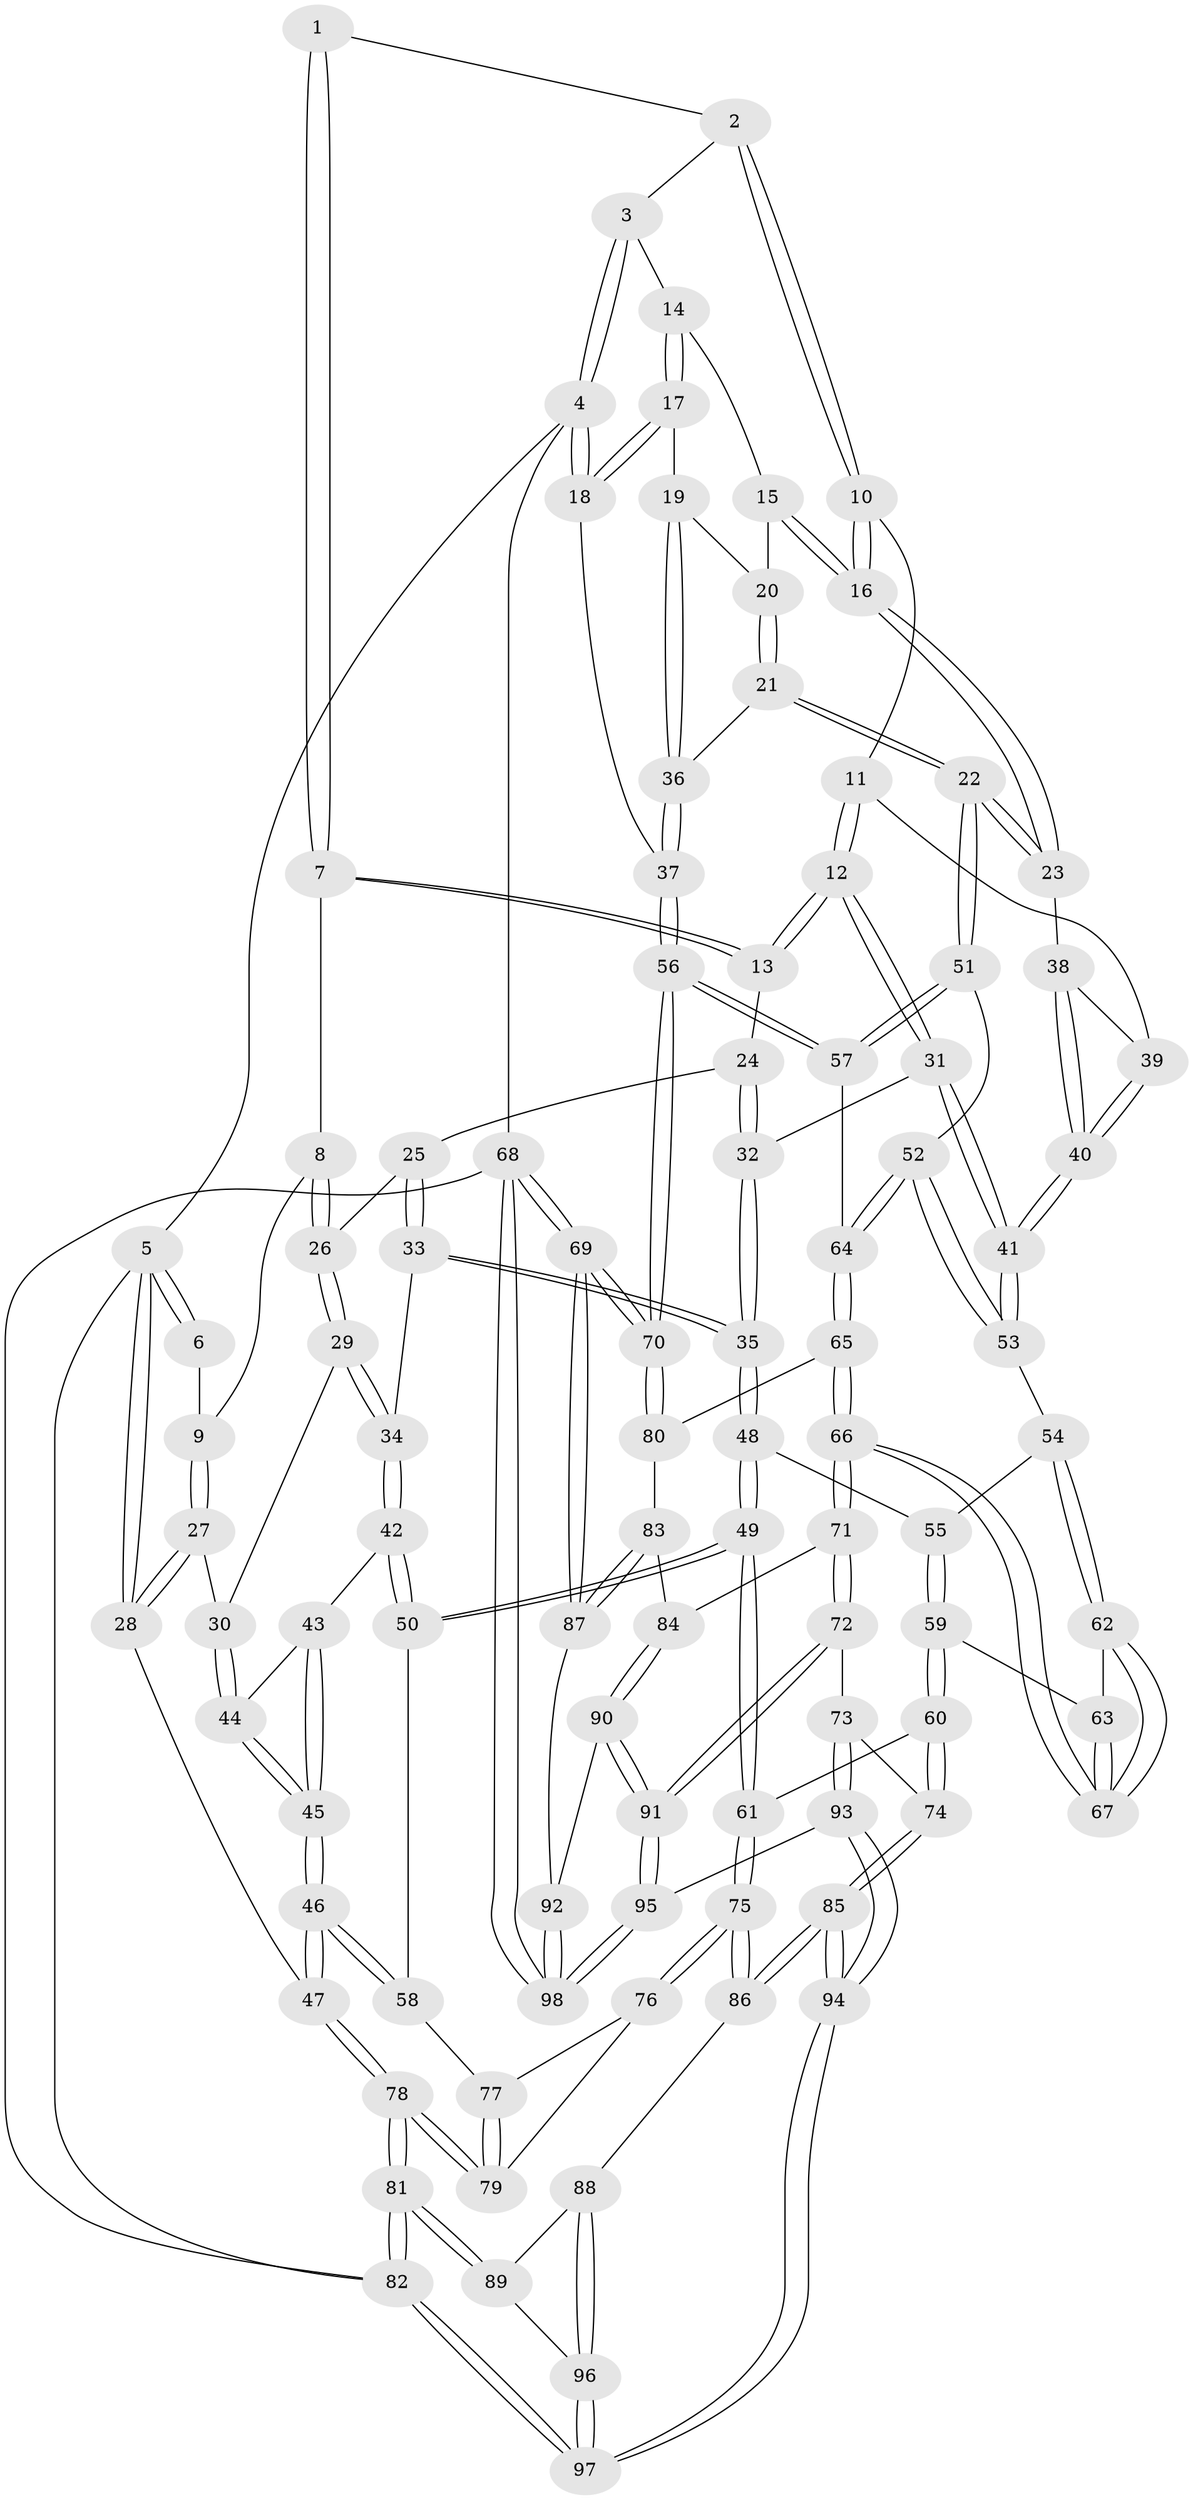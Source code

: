 // Generated by graph-tools (version 1.1) at 2025/38/03/09/25 02:38:27]
// undirected, 98 vertices, 242 edges
graph export_dot {
graph [start="1"]
  node [color=gray90,style=filled];
  1 [pos="+0.36065609457163866+0"];
  2 [pos="+0.6671519829419418+0"];
  3 [pos="+0.7909150452619564+0"];
  4 [pos="+1+0"];
  5 [pos="+0+0"];
  6 [pos="+0.09065551369779065+0"];
  7 [pos="+0.3441075055616373+0"];
  8 [pos="+0.13755860282950913+0.0934023458949742"];
  9 [pos="+0.10264735024872741+0.09826648551248808"];
  10 [pos="+0.5534938561078042+0.1334074916303118"];
  11 [pos="+0.5231760608898972+0.15875804744493027"];
  12 [pos="+0.5139284566798233+0.16131458240706634"];
  13 [pos="+0.36336898735330275+0.0698818270858645"];
  14 [pos="+0.8041092928167471+0"];
  15 [pos="+0.8032288327771165+0"];
  16 [pos="+0.7419593115852471+0.16476648976776775"];
  17 [pos="+1+0.16022127225096625"];
  18 [pos="+1+0.151657557178473"];
  19 [pos="+0.9945705385163841+0.17113031989052513"];
  20 [pos="+0.9015601468773857+0.12000319968040207"];
  21 [pos="+0.832967126750006+0.2997082704933311"];
  22 [pos="+0.815592139418257+0.30904105317580044"];
  23 [pos="+0.7626624617641211+0.26751258856919563"];
  24 [pos="+0.30598524025466267+0.15114197936781773"];
  25 [pos="+0.2981997690115145+0.1550114566198796"];
  26 [pos="+0.291478826382527+0.1560878895800561"];
  27 [pos="+0.010528685285449224+0.1921229723093613"];
  28 [pos="+0+0.22244125885096053"];
  29 [pos="+0.1724175017753763+0.24931248867429082"];
  30 [pos="+0.08162745383878936+0.23604036727484554"];
  31 [pos="+0.4513795750245995+0.29819582447656934"];
  32 [pos="+0.42047966922263624+0.3174298054955546"];
  33 [pos="+0.2788079785446381+0.3222224771994189"];
  34 [pos="+0.24823278813543018+0.32993270713742295"];
  35 [pos="+0.4032260731180084+0.34394253739223224"];
  36 [pos="+0.8917877382102225+0.2805156273041375"];
  37 [pos="+1+0.3807832176857195"];
  38 [pos="+0.7214527358043401+0.27881847105114305"];
  39 [pos="+0.5659933049966933+0.20629502037415404"];
  40 [pos="+0.6075624197785301+0.3430400159257252"];
  41 [pos="+0.5994878666391182+0.351653693380613"];
  42 [pos="+0.2028903901243916+0.41888437056652195"];
  43 [pos="+0.1500620020209517+0.39317471643068846"];
  44 [pos="+0.11389304650960026+0.3336041670221527"];
  45 [pos="+0.014197433959459708+0.44733418579802436"];
  46 [pos="+0+0.49412929808235867"];
  47 [pos="+0+0.4800251891780394"];
  48 [pos="+0.4047834234641863+0.3803853172217099"];
  49 [pos="+0.2562653592816144+0.5422789973836348"];
  50 [pos="+0.23249024359429937+0.5303363349331228"];
  51 [pos="+0.8199304912373135+0.3469723264361602"];
  52 [pos="+0.6348361525873015+0.47165516524175927"];
  53 [pos="+0.5996153360222469+0.45217327733960316"];
  54 [pos="+0.56769860082503+0.465463955710823"];
  55 [pos="+0.4499069275345418+0.43120553947574064"];
  56 [pos="+1+0.6371259211581513"];
  57 [pos="+0.9041919767796337+0.5328563124351021"];
  58 [pos="+0.11093273987841311+0.5575089476747047"];
  59 [pos="+0.4312649357808267+0.5681627243975541"];
  60 [pos="+0.3334632125185678+0.6488516398851158"];
  61 [pos="+0.33031847112546997+0.648049082985356"];
  62 [pos="+0.5572341802438894+0.48665188049270935"];
  63 [pos="+0.4594097289638824+0.5642224205295883"];
  64 [pos="+0.72063065613031+0.5992557533594182"];
  65 [pos="+0.6965993902381636+0.6377820930837297"];
  66 [pos="+0.6069729716069314+0.6824836925585174"];
  67 [pos="+0.554129242441698+0.6021006269313677"];
  68 [pos="+1+1"];
  69 [pos="+1+0.8996780968118135"];
  70 [pos="+1+0.8170330759002613"];
  71 [pos="+0.5598818532540277+0.7411277808139339"];
  72 [pos="+0.508424561718607+0.7688405013467356"];
  73 [pos="+0.49011153787923145+0.7696352080102123"];
  74 [pos="+0.4384849131088984+0.7442471153067508"];
  75 [pos="+0.17607519637581634+0.7986286441808267"];
  76 [pos="+0.1157670002752982+0.7654244791433562"];
  77 [pos="+0.1077681549351501+0.5918868903956752"];
  78 [pos="+0+0.7663702122714077"];
  79 [pos="+0+0.7573523230318455"];
  80 [pos="+0.7544725858713851+0.7325805676768014"];
  81 [pos="+0+0.7849592719136855"];
  82 [pos="+0+1"];
  83 [pos="+0.7467926498200053+0.7983617468903934"];
  84 [pos="+0.6863970731252865+0.834149437240455"];
  85 [pos="+0.2455743555437904+0.9478260555078502"];
  86 [pos="+0.18405559845216904+0.8462322130424158"];
  87 [pos="+0.8352476742430559+0.8723329096244407"];
  88 [pos="+0.10705339653996973+0.8871916250466689"];
  89 [pos="+0+0.9051562211825426"];
  90 [pos="+0.6916709650231425+0.9180626251493244"];
  91 [pos="+0.5978988484207387+0.943105012125648"];
  92 [pos="+0.7130492078196152+0.929555667406599"];
  93 [pos="+0.3354715452310021+1"];
  94 [pos="+0.31305652121016175+1"];
  95 [pos="+0.477804298193686+1"];
  96 [pos="+0.05628173859342336+0.9809397958739854"];
  97 [pos="+0.15085164553449568+1"];
  98 [pos="+0.8663168176084818+1"];
  1 -- 2;
  1 -- 7;
  1 -- 7;
  2 -- 3;
  2 -- 10;
  2 -- 10;
  3 -- 4;
  3 -- 4;
  3 -- 14;
  4 -- 5;
  4 -- 18;
  4 -- 18;
  4 -- 68;
  5 -- 6;
  5 -- 6;
  5 -- 28;
  5 -- 28;
  5 -- 82;
  6 -- 9;
  7 -- 8;
  7 -- 13;
  7 -- 13;
  8 -- 9;
  8 -- 26;
  8 -- 26;
  9 -- 27;
  9 -- 27;
  10 -- 11;
  10 -- 16;
  10 -- 16;
  11 -- 12;
  11 -- 12;
  11 -- 39;
  12 -- 13;
  12 -- 13;
  12 -- 31;
  12 -- 31;
  13 -- 24;
  14 -- 15;
  14 -- 17;
  14 -- 17;
  15 -- 16;
  15 -- 16;
  15 -- 20;
  16 -- 23;
  16 -- 23;
  17 -- 18;
  17 -- 18;
  17 -- 19;
  18 -- 37;
  19 -- 20;
  19 -- 36;
  19 -- 36;
  20 -- 21;
  20 -- 21;
  21 -- 22;
  21 -- 22;
  21 -- 36;
  22 -- 23;
  22 -- 23;
  22 -- 51;
  22 -- 51;
  23 -- 38;
  24 -- 25;
  24 -- 32;
  24 -- 32;
  25 -- 26;
  25 -- 33;
  25 -- 33;
  26 -- 29;
  26 -- 29;
  27 -- 28;
  27 -- 28;
  27 -- 30;
  28 -- 47;
  29 -- 30;
  29 -- 34;
  29 -- 34;
  30 -- 44;
  30 -- 44;
  31 -- 32;
  31 -- 41;
  31 -- 41;
  32 -- 35;
  32 -- 35;
  33 -- 34;
  33 -- 35;
  33 -- 35;
  34 -- 42;
  34 -- 42;
  35 -- 48;
  35 -- 48;
  36 -- 37;
  36 -- 37;
  37 -- 56;
  37 -- 56;
  38 -- 39;
  38 -- 40;
  38 -- 40;
  39 -- 40;
  39 -- 40;
  40 -- 41;
  40 -- 41;
  41 -- 53;
  41 -- 53;
  42 -- 43;
  42 -- 50;
  42 -- 50;
  43 -- 44;
  43 -- 45;
  43 -- 45;
  44 -- 45;
  44 -- 45;
  45 -- 46;
  45 -- 46;
  46 -- 47;
  46 -- 47;
  46 -- 58;
  46 -- 58;
  47 -- 78;
  47 -- 78;
  48 -- 49;
  48 -- 49;
  48 -- 55;
  49 -- 50;
  49 -- 50;
  49 -- 61;
  49 -- 61;
  50 -- 58;
  51 -- 52;
  51 -- 57;
  51 -- 57;
  52 -- 53;
  52 -- 53;
  52 -- 64;
  52 -- 64;
  53 -- 54;
  54 -- 55;
  54 -- 62;
  54 -- 62;
  55 -- 59;
  55 -- 59;
  56 -- 57;
  56 -- 57;
  56 -- 70;
  56 -- 70;
  57 -- 64;
  58 -- 77;
  59 -- 60;
  59 -- 60;
  59 -- 63;
  60 -- 61;
  60 -- 74;
  60 -- 74;
  61 -- 75;
  61 -- 75;
  62 -- 63;
  62 -- 67;
  62 -- 67;
  63 -- 67;
  63 -- 67;
  64 -- 65;
  64 -- 65;
  65 -- 66;
  65 -- 66;
  65 -- 80;
  66 -- 67;
  66 -- 67;
  66 -- 71;
  66 -- 71;
  68 -- 69;
  68 -- 69;
  68 -- 98;
  68 -- 98;
  68 -- 82;
  69 -- 70;
  69 -- 70;
  69 -- 87;
  69 -- 87;
  70 -- 80;
  70 -- 80;
  71 -- 72;
  71 -- 72;
  71 -- 84;
  72 -- 73;
  72 -- 91;
  72 -- 91;
  73 -- 74;
  73 -- 93;
  73 -- 93;
  74 -- 85;
  74 -- 85;
  75 -- 76;
  75 -- 76;
  75 -- 86;
  75 -- 86;
  76 -- 77;
  76 -- 79;
  77 -- 79;
  77 -- 79;
  78 -- 79;
  78 -- 79;
  78 -- 81;
  78 -- 81;
  80 -- 83;
  81 -- 82;
  81 -- 82;
  81 -- 89;
  81 -- 89;
  82 -- 97;
  82 -- 97;
  83 -- 84;
  83 -- 87;
  83 -- 87;
  84 -- 90;
  84 -- 90;
  85 -- 86;
  85 -- 86;
  85 -- 94;
  85 -- 94;
  86 -- 88;
  87 -- 92;
  88 -- 89;
  88 -- 96;
  88 -- 96;
  89 -- 96;
  90 -- 91;
  90 -- 91;
  90 -- 92;
  91 -- 95;
  91 -- 95;
  92 -- 98;
  92 -- 98;
  93 -- 94;
  93 -- 94;
  93 -- 95;
  94 -- 97;
  94 -- 97;
  95 -- 98;
  95 -- 98;
  96 -- 97;
  96 -- 97;
}
